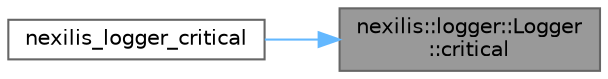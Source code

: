 digraph "nexilis::logger::Logger::critical"
{
 // LATEX_PDF_SIZE
  bgcolor="transparent";
  edge [fontname=Helvetica,fontsize=10,labelfontname=Helvetica,labelfontsize=10];
  node [fontname=Helvetica,fontsize=10,shape=box,height=0.2,width=0.4];
  rankdir="RL";
  Node1 [id="Node000001",label="nexilis::logger::Logger\l::critical",height=0.2,width=0.4,color="gray40", fillcolor="grey60", style="filled", fontcolor="black",tooltip="Send critical message."];
  Node1 -> Node2 [id="edge1_Node000001_Node000002",dir="back",color="steelblue1",style="solid",tooltip=" "];
  Node2 [id="Node000002",label="nexilis_logger_critical",height=0.2,width=0.4,color="grey40", fillcolor="white", style="filled",URL="$d0/d63/logger__c_8cc.html#ae08a7bf9b1e5e75d294cae98e89abe48",tooltip=" "];
}
